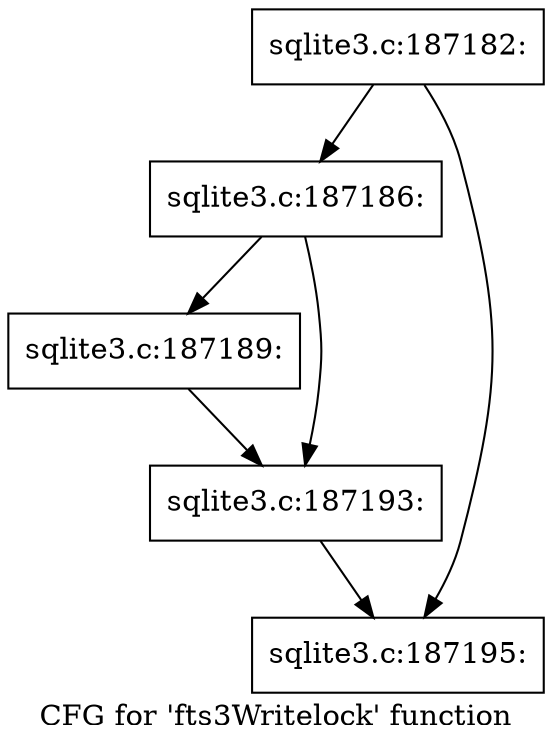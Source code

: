 digraph "CFG for 'fts3Writelock' function" {
	label="CFG for 'fts3Writelock' function";

	Node0x55c0fb2142b0 [shape=record,label="{sqlite3.c:187182:}"];
	Node0x55c0fb2142b0 -> Node0x55c0fb214670;
	Node0x55c0fb2142b0 -> Node0x55c0fb2146c0;
	Node0x55c0fb214670 [shape=record,label="{sqlite3.c:187186:}"];
	Node0x55c0fb214670 -> Node0x55c0fb219530;
	Node0x55c0fb214670 -> Node0x55c0fb219580;
	Node0x55c0fb219530 [shape=record,label="{sqlite3.c:187189:}"];
	Node0x55c0fb219530 -> Node0x55c0fb219580;
	Node0x55c0fb219580 [shape=record,label="{sqlite3.c:187193:}"];
	Node0x55c0fb219580 -> Node0x55c0fb2146c0;
	Node0x55c0fb2146c0 [shape=record,label="{sqlite3.c:187195:}"];
}
